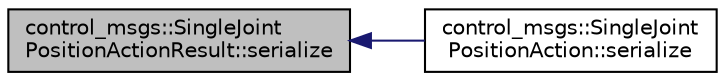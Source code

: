 digraph "control_msgs::SingleJointPositionActionResult::serialize"
{
  edge [fontname="Helvetica",fontsize="10",labelfontname="Helvetica",labelfontsize="10"];
  node [fontname="Helvetica",fontsize="10",shape=record];
  rankdir="LR";
  Node1 [label="control_msgs::SingleJoint\lPositionActionResult::serialize",height=0.2,width=0.4,color="black", fillcolor="grey75", style="filled" fontcolor="black"];
  Node1 -> Node2 [dir="back",color="midnightblue",fontsize="10",style="solid",fontname="Helvetica"];
  Node2 [label="control_msgs::SingleJoint\lPositionAction::serialize",height=0.2,width=0.4,color="black", fillcolor="white", style="filled",URL="$classcontrol__msgs_1_1_single_joint_position_action.html#a6cd9a677b3ae58e6afe225f9e8eace63"];
}
